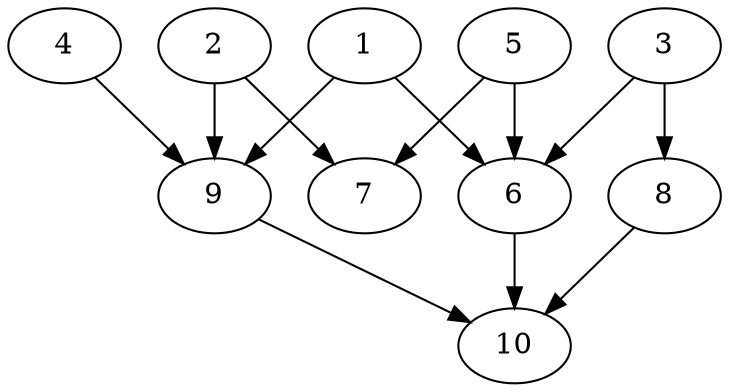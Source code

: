 // DAG automatically generated by daggen at Thu Oct  3 13:58:04 2019
// ./daggen --dot -n 10 --ccr 0.3 --fat 0.7 --regular 0.9 --density 0.7 --mindata 5242880 --maxdata 52428800 
digraph G {
  1 [size="146220373", alpha="0.01", expect_size="43866112"] 
  1 -> 6 [size ="43866112"]
  1 -> 9 [size ="43866112"]
  2 [size="136987307", alpha="0.00", expect_size="41096192"] 
  2 -> 7 [size ="41096192"]
  2 -> 9 [size ="41096192"]
  3 [size="98713600", alpha="0.11", expect_size="29614080"] 
  3 -> 6 [size ="29614080"]
  3 -> 8 [size ="29614080"]
  4 [size="76107093", alpha="0.03", expect_size="22832128"] 
  4 -> 9 [size ="22832128"]
  5 [size="155323733", alpha="0.12", expect_size="46597120"] 
  5 -> 6 [size ="46597120"]
  5 -> 7 [size ="46597120"]
  6 [size="43902293", alpha="0.11", expect_size="13170688"] 
  6 -> 10 [size ="13170688"]
  7 [size="65945600", alpha="0.16", expect_size="19783680"] 
  8 [size="66826240", alpha="0.11", expect_size="20047872"] 
  8 -> 10 [size ="20047872"]
  9 [size="159522133", alpha="0.13", expect_size="47856640"] 
  9 -> 10 [size ="47856640"]
  10 [size="172438187", alpha="0.18", expect_size="51731456"] 
}
